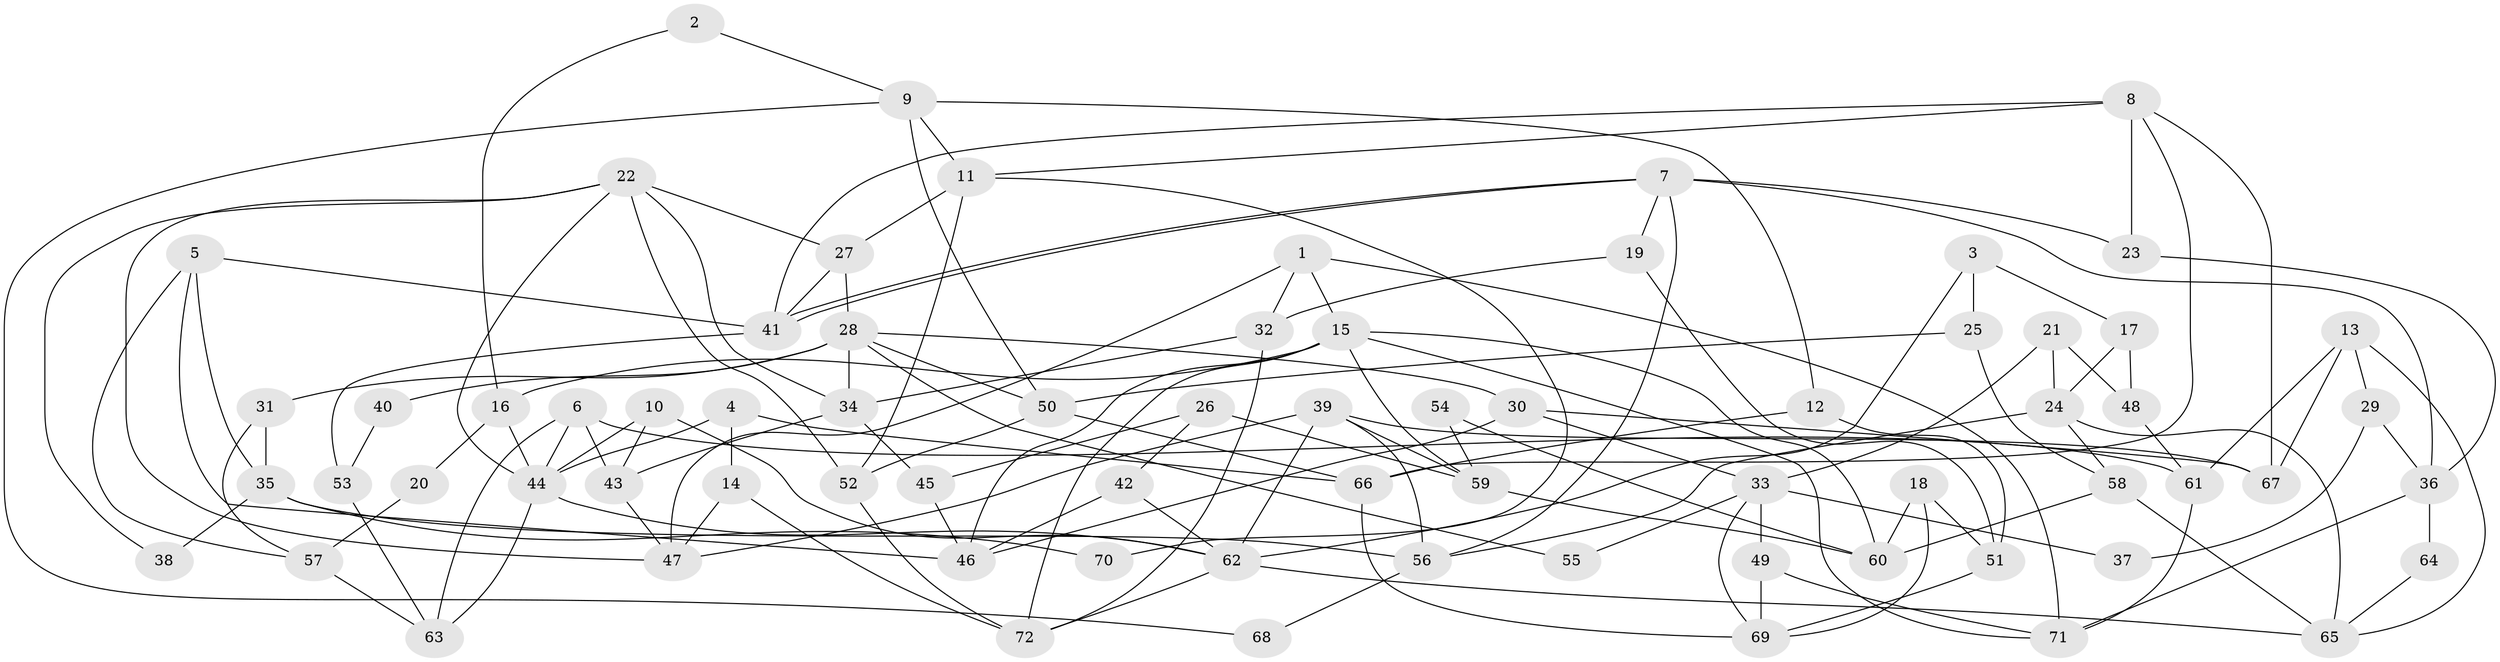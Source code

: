 // coarse degree distribution, {6: 0.13953488372093023, 5: 0.23255813953488372, 3: 0.20930232558139536, 7: 0.13953488372093023, 8: 0.09302325581395349, 4: 0.046511627906976744, 2: 0.11627906976744186, 9: 0.023255813953488372}
// Generated by graph-tools (version 1.1) at 2025/52/02/27/25 19:52:02]
// undirected, 72 vertices, 144 edges
graph export_dot {
graph [start="1"]
  node [color=gray90,style=filled];
  1;
  2;
  3;
  4;
  5;
  6;
  7;
  8;
  9;
  10;
  11;
  12;
  13;
  14;
  15;
  16;
  17;
  18;
  19;
  20;
  21;
  22;
  23;
  24;
  25;
  26;
  27;
  28;
  29;
  30;
  31;
  32;
  33;
  34;
  35;
  36;
  37;
  38;
  39;
  40;
  41;
  42;
  43;
  44;
  45;
  46;
  47;
  48;
  49;
  50;
  51;
  52;
  53;
  54;
  55;
  56;
  57;
  58;
  59;
  60;
  61;
  62;
  63;
  64;
  65;
  66;
  67;
  68;
  69;
  70;
  71;
  72;
  1 -- 15;
  1 -- 47;
  1 -- 32;
  1 -- 71;
  2 -- 9;
  2 -- 16;
  3 -- 62;
  3 -- 17;
  3 -- 25;
  4 -- 44;
  4 -- 66;
  4 -- 14;
  5 -- 46;
  5 -- 35;
  5 -- 41;
  5 -- 57;
  6 -- 43;
  6 -- 61;
  6 -- 44;
  6 -- 63;
  7 -- 23;
  7 -- 41;
  7 -- 41;
  7 -- 19;
  7 -- 36;
  7 -- 56;
  8 -- 41;
  8 -- 11;
  8 -- 23;
  8 -- 66;
  8 -- 67;
  9 -- 12;
  9 -- 50;
  9 -- 11;
  9 -- 68;
  10 -- 43;
  10 -- 44;
  10 -- 62;
  11 -- 27;
  11 -- 52;
  11 -- 70;
  12 -- 66;
  12 -- 51;
  13 -- 67;
  13 -- 65;
  13 -- 29;
  13 -- 61;
  14 -- 47;
  14 -- 72;
  15 -- 72;
  15 -- 59;
  15 -- 16;
  15 -- 46;
  15 -- 60;
  15 -- 71;
  16 -- 44;
  16 -- 20;
  17 -- 48;
  17 -- 24;
  18 -- 69;
  18 -- 51;
  18 -- 60;
  19 -- 32;
  19 -- 51;
  20 -- 57;
  21 -- 24;
  21 -- 33;
  21 -- 48;
  22 -- 44;
  22 -- 52;
  22 -- 27;
  22 -- 34;
  22 -- 38;
  22 -- 47;
  23 -- 36;
  24 -- 65;
  24 -- 56;
  24 -- 58;
  25 -- 58;
  25 -- 50;
  26 -- 45;
  26 -- 59;
  26 -- 42;
  27 -- 41;
  27 -- 28;
  28 -- 34;
  28 -- 30;
  28 -- 31;
  28 -- 40;
  28 -- 50;
  28 -- 55;
  29 -- 36;
  29 -- 37;
  30 -- 46;
  30 -- 33;
  30 -- 67;
  31 -- 57;
  31 -- 35;
  32 -- 72;
  32 -- 34;
  33 -- 69;
  33 -- 37;
  33 -- 49;
  33 -- 55;
  34 -- 43;
  34 -- 45;
  35 -- 56;
  35 -- 38;
  35 -- 70;
  36 -- 71;
  36 -- 64;
  39 -- 62;
  39 -- 67;
  39 -- 47;
  39 -- 56;
  39 -- 59;
  40 -- 53;
  41 -- 53;
  42 -- 62;
  42 -- 46;
  43 -- 47;
  44 -- 62;
  44 -- 63;
  45 -- 46;
  48 -- 61;
  49 -- 71;
  49 -- 69;
  50 -- 52;
  50 -- 66;
  51 -- 69;
  52 -- 72;
  53 -- 63;
  54 -- 60;
  54 -- 59;
  56 -- 68;
  57 -- 63;
  58 -- 60;
  58 -- 65;
  59 -- 60;
  61 -- 71;
  62 -- 72;
  62 -- 65;
  64 -- 65;
  66 -- 69;
}
